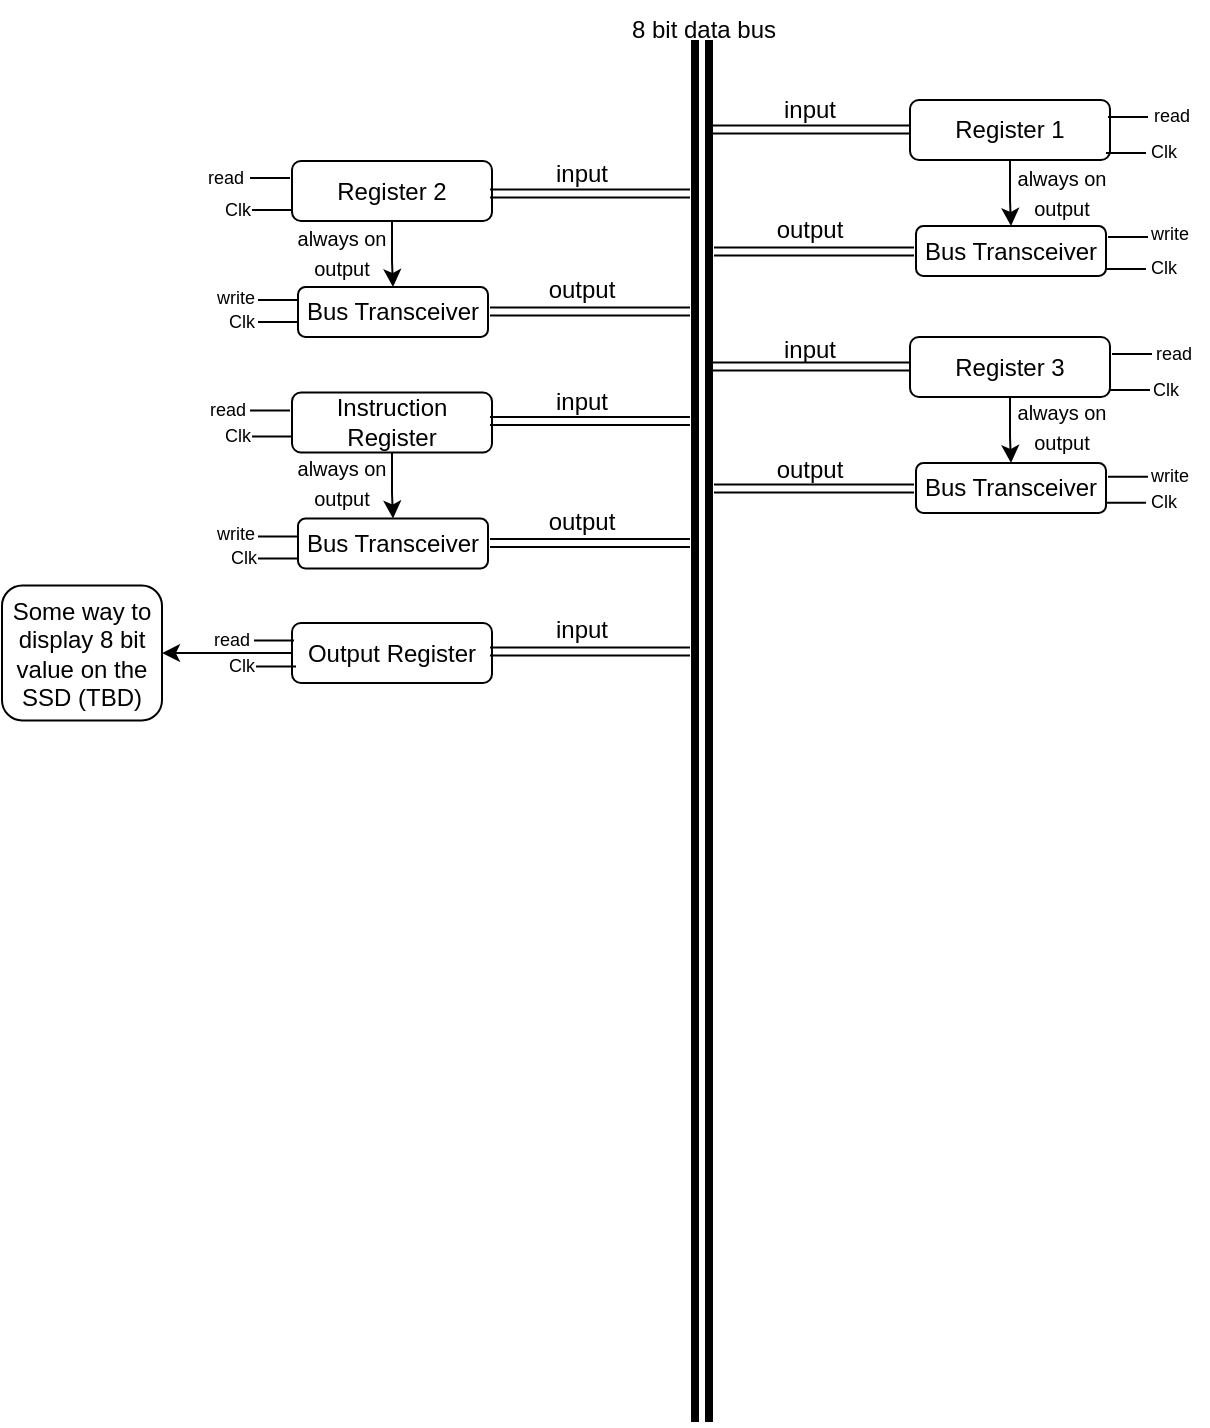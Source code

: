 <mxfile version="26.0.16">
  <diagram name="Page-1" id="tEEU3MfRf6Xgce31HGKK">
    <mxGraphModel dx="663" dy="393" grid="1" gridSize="10" guides="1" tooltips="1" connect="1" arrows="1" fold="1" page="1" pageScale="1" pageWidth="827" pageHeight="1169" math="0" shadow="0">
      <root>
        <mxCell id="0" />
        <mxCell id="1" parent="0" />
        <mxCell id="Xl67diWMQrAPVDYZNk1t-17" value="" style="shape=link;html=1;rounded=0;strokeWidth=4;" parent="1" edge="1">
          <mxGeometry width="100" relative="1" as="geometry">
            <mxPoint x="360" y="20" as="sourcePoint" />
            <mxPoint x="360" y="711" as="targetPoint" />
          </mxGeometry>
        </mxCell>
        <mxCell id="Xl67diWMQrAPVDYZNk1t-18" value="8 bit data bus" style="text;html=1;align=center;verticalAlign=middle;whiteSpace=wrap;rounded=0;" parent="1" vertex="1">
          <mxGeometry x="316" width="90" height="30" as="geometry" />
        </mxCell>
        <mxCell id="sEh8PZAzqO4pUA3xeIS0-4" value="" style="edgeStyle=orthogonalEdgeStyle;rounded=0;orthogonalLoop=1;jettySize=auto;html=1;" edge="1" parent="1" source="YqJ4mDumZ-eMTZq-kE3I-2" target="sEh8PZAzqO4pUA3xeIS0-3">
          <mxGeometry relative="1" as="geometry" />
        </mxCell>
        <mxCell id="YqJ4mDumZ-eMTZq-kE3I-2" value="Register 1" style="rounded=1;whiteSpace=wrap;html=1;" parent="1" vertex="1">
          <mxGeometry x="464" y="50" width="100" height="30" as="geometry" />
        </mxCell>
        <mxCell id="sEh8PZAzqO4pUA3xeIS0-2" value="" style="shape=link;html=1;rounded=0;" edge="1" parent="1">
          <mxGeometry width="100" relative="1" as="geometry">
            <mxPoint x="364" y="64.75" as="sourcePoint" />
            <mxPoint x="464" y="64.75" as="targetPoint" />
          </mxGeometry>
        </mxCell>
        <mxCell id="sEh8PZAzqO4pUA3xeIS0-3" value="Bus Transceiver" style="whiteSpace=wrap;html=1;rounded=1;" vertex="1" parent="1">
          <mxGeometry x="467" y="113" width="95" height="25" as="geometry" />
        </mxCell>
        <mxCell id="sEh8PZAzqO4pUA3xeIS0-5" value="" style="shape=link;html=1;rounded=0;" edge="1" parent="1">
          <mxGeometry width="100" relative="1" as="geometry">
            <mxPoint x="366" y="125.75" as="sourcePoint" />
            <mxPoint x="466" y="125.75" as="targetPoint" />
          </mxGeometry>
        </mxCell>
        <mxCell id="sEh8PZAzqO4pUA3xeIS0-6" value="" style="edgeStyle=orthogonalEdgeStyle;rounded=0;orthogonalLoop=1;jettySize=auto;html=1;" edge="1" parent="1" source="sEh8PZAzqO4pUA3xeIS0-7" target="sEh8PZAzqO4pUA3xeIS0-8">
          <mxGeometry relative="1" as="geometry" />
        </mxCell>
        <mxCell id="sEh8PZAzqO4pUA3xeIS0-7" value="Register 2" style="rounded=1;whiteSpace=wrap;html=1;" vertex="1" parent="1">
          <mxGeometry x="155" y="80.5" width="100" height="30" as="geometry" />
        </mxCell>
        <mxCell id="sEh8PZAzqO4pUA3xeIS0-8" value="Bus Transceiver" style="whiteSpace=wrap;html=1;rounded=1;" vertex="1" parent="1">
          <mxGeometry x="158" y="143.5" width="95" height="25" as="geometry" />
        </mxCell>
        <mxCell id="sEh8PZAzqO4pUA3xeIS0-9" value="" style="shape=link;html=1;rounded=0;" edge="1" parent="1">
          <mxGeometry width="100" relative="1" as="geometry">
            <mxPoint x="254" y="96.75" as="sourcePoint" />
            <mxPoint x="354" y="96.75" as="targetPoint" />
          </mxGeometry>
        </mxCell>
        <mxCell id="sEh8PZAzqO4pUA3xeIS0-10" value="" style="shape=link;html=1;rounded=0;" edge="1" parent="1">
          <mxGeometry width="100" relative="1" as="geometry">
            <mxPoint x="254" y="155.75" as="sourcePoint" />
            <mxPoint x="354" y="155.75" as="targetPoint" />
          </mxGeometry>
        </mxCell>
        <mxCell id="sEh8PZAzqO4pUA3xeIS0-11" value="" style="edgeStyle=orthogonalEdgeStyle;rounded=0;orthogonalLoop=1;jettySize=auto;html=1;" edge="1" parent="1" source="sEh8PZAzqO4pUA3xeIS0-12" target="sEh8PZAzqO4pUA3xeIS0-14">
          <mxGeometry relative="1" as="geometry" />
        </mxCell>
        <mxCell id="sEh8PZAzqO4pUA3xeIS0-12" value="Register 3" style="rounded=1;whiteSpace=wrap;html=1;" vertex="1" parent="1">
          <mxGeometry x="464" y="168.5" width="100" height="30" as="geometry" />
        </mxCell>
        <mxCell id="sEh8PZAzqO4pUA3xeIS0-13" value="" style="shape=link;html=1;rounded=0;" edge="1" parent="1">
          <mxGeometry width="100" relative="1" as="geometry">
            <mxPoint x="364" y="183.25" as="sourcePoint" />
            <mxPoint x="464" y="183.25" as="targetPoint" />
          </mxGeometry>
        </mxCell>
        <mxCell id="sEh8PZAzqO4pUA3xeIS0-14" value="Bus Transceiver" style="whiteSpace=wrap;html=1;rounded=1;" vertex="1" parent="1">
          <mxGeometry x="467" y="231.5" width="95" height="25" as="geometry" />
        </mxCell>
        <mxCell id="sEh8PZAzqO4pUA3xeIS0-15" value="" style="shape=link;html=1;rounded=0;" edge="1" parent="1">
          <mxGeometry width="100" relative="1" as="geometry">
            <mxPoint x="366" y="244.25" as="sourcePoint" />
            <mxPoint x="466" y="244.25" as="targetPoint" />
          </mxGeometry>
        </mxCell>
        <mxCell id="sEh8PZAzqO4pUA3xeIS0-39" value="" style="edgeStyle=orthogonalEdgeStyle;rounded=0;orthogonalLoop=1;jettySize=auto;html=1;" edge="1" parent="1" source="sEh8PZAzqO4pUA3xeIS0-16" target="sEh8PZAzqO4pUA3xeIS0-38">
          <mxGeometry relative="1" as="geometry" />
        </mxCell>
        <mxCell id="sEh8PZAzqO4pUA3xeIS0-16" value="Output Register" style="rounded=1;whiteSpace=wrap;html=1;" vertex="1" parent="1">
          <mxGeometry x="155" y="311.5" width="100" height="30" as="geometry" />
        </mxCell>
        <mxCell id="sEh8PZAzqO4pUA3xeIS0-17" value="" style="shape=link;html=1;rounded=0;" edge="1" parent="1">
          <mxGeometry width="100" relative="1" as="geometry">
            <mxPoint x="254" y="325.75" as="sourcePoint" />
            <mxPoint x="354" y="325.75" as="targetPoint" />
          </mxGeometry>
        </mxCell>
        <mxCell id="sEh8PZAzqO4pUA3xeIS0-19" value="input" style="text;html=1;align=center;verticalAlign=middle;whiteSpace=wrap;rounded=0;" vertex="1" parent="1">
          <mxGeometry x="270" y="72" width="60" height="30" as="geometry" />
        </mxCell>
        <mxCell id="sEh8PZAzqO4pUA3xeIS0-20" value="input" style="text;html=1;align=center;verticalAlign=middle;whiteSpace=wrap;rounded=0;" vertex="1" parent="1">
          <mxGeometry x="270" y="300" width="60" height="30" as="geometry" />
        </mxCell>
        <mxCell id="sEh8PZAzqO4pUA3xeIS0-21" value="input" style="text;html=1;align=center;verticalAlign=middle;whiteSpace=wrap;rounded=0;" vertex="1" parent="1">
          <mxGeometry x="384" y="40" width="60" height="30" as="geometry" />
        </mxCell>
        <mxCell id="sEh8PZAzqO4pUA3xeIS0-22" value="input" style="text;html=1;align=center;verticalAlign=middle;whiteSpace=wrap;rounded=0;" vertex="1" parent="1">
          <mxGeometry x="384" y="160" width="60" height="30" as="geometry" />
        </mxCell>
        <mxCell id="sEh8PZAzqO4pUA3xeIS0-23" value="output" style="text;html=1;align=center;verticalAlign=middle;whiteSpace=wrap;rounded=0;" vertex="1" parent="1">
          <mxGeometry x="270" y="130" width="60" height="30" as="geometry" />
        </mxCell>
        <mxCell id="sEh8PZAzqO4pUA3xeIS0-24" value="output" style="text;html=1;align=center;verticalAlign=middle;whiteSpace=wrap;rounded=0;" vertex="1" parent="1">
          <mxGeometry x="384" y="100" width="60" height="30" as="geometry" />
        </mxCell>
        <mxCell id="sEh8PZAzqO4pUA3xeIS0-25" value="output" style="text;html=1;align=center;verticalAlign=middle;whiteSpace=wrap;rounded=0;" vertex="1" parent="1">
          <mxGeometry x="384" y="220" width="60" height="30" as="geometry" />
        </mxCell>
        <mxCell id="sEh8PZAzqO4pUA3xeIS0-26" value="&lt;font style=&quot;font-size: 10px;&quot;&gt;always on output&lt;/font&gt;" style="text;html=1;align=center;verticalAlign=middle;whiteSpace=wrap;rounded=0;" vertex="1" parent="1">
          <mxGeometry x="150" y="110.75" width="60" height="29.5" as="geometry" />
        </mxCell>
        <mxCell id="sEh8PZAzqO4pUA3xeIS0-28" value="&lt;font style=&quot;font-size: 10px;&quot;&gt;always on output&lt;/font&gt;" style="text;html=1;align=center;verticalAlign=middle;whiteSpace=wrap;rounded=0;" vertex="1" parent="1">
          <mxGeometry x="510" y="81.25" width="60" height="29.5" as="geometry" />
        </mxCell>
        <mxCell id="sEh8PZAzqO4pUA3xeIS0-29" value="&lt;font style=&quot;font-size: 10px;&quot;&gt;always on output&lt;/font&gt;" style="text;html=1;align=center;verticalAlign=middle;whiteSpace=wrap;rounded=0;" vertex="1" parent="1">
          <mxGeometry x="510" y="198.5" width="60" height="29.5" as="geometry" />
        </mxCell>
        <mxCell id="sEh8PZAzqO4pUA3xeIS0-30" value="" style="edgeStyle=orthogonalEdgeStyle;rounded=0;orthogonalLoop=1;jettySize=auto;html=1;" edge="1" parent="1" source="sEh8PZAzqO4pUA3xeIS0-31" target="sEh8PZAzqO4pUA3xeIS0-32">
          <mxGeometry relative="1" as="geometry" />
        </mxCell>
        <mxCell id="sEh8PZAzqO4pUA3xeIS0-31" value="Instruction Register" style="rounded=1;whiteSpace=wrap;html=1;" vertex="1" parent="1">
          <mxGeometry x="155" y="196.25" width="100" height="30" as="geometry" />
        </mxCell>
        <mxCell id="sEh8PZAzqO4pUA3xeIS0-32" value="Bus Transceiver" style="whiteSpace=wrap;html=1;rounded=1;" vertex="1" parent="1">
          <mxGeometry x="158" y="259.25" width="95" height="25" as="geometry" />
        </mxCell>
        <mxCell id="sEh8PZAzqO4pUA3xeIS0-33" value="" style="shape=link;html=1;rounded=0;" edge="1" parent="1">
          <mxGeometry width="100" relative="1" as="geometry">
            <mxPoint x="254" y="210.5" as="sourcePoint" />
            <mxPoint x="354" y="210.5" as="targetPoint" />
          </mxGeometry>
        </mxCell>
        <mxCell id="sEh8PZAzqO4pUA3xeIS0-34" value="" style="shape=link;html=1;rounded=0;" edge="1" parent="1">
          <mxGeometry width="100" relative="1" as="geometry">
            <mxPoint x="254" y="271.5" as="sourcePoint" />
            <mxPoint x="354" y="271.5" as="targetPoint" />
          </mxGeometry>
        </mxCell>
        <mxCell id="sEh8PZAzqO4pUA3xeIS0-35" value="input" style="text;html=1;align=center;verticalAlign=middle;whiteSpace=wrap;rounded=0;" vertex="1" parent="1">
          <mxGeometry x="270" y="185.75" width="60" height="30" as="geometry" />
        </mxCell>
        <mxCell id="sEh8PZAzqO4pUA3xeIS0-36" value="output" style="text;html=1;align=center;verticalAlign=middle;whiteSpace=wrap;rounded=0;" vertex="1" parent="1">
          <mxGeometry x="270" y="245.75" width="60" height="30" as="geometry" />
        </mxCell>
        <mxCell id="sEh8PZAzqO4pUA3xeIS0-37" value="&lt;font style=&quot;font-size: 10px;&quot;&gt;always on output&lt;/font&gt;" style="text;html=1;align=center;verticalAlign=middle;whiteSpace=wrap;rounded=0;" vertex="1" parent="1">
          <mxGeometry x="150" y="226.5" width="60" height="29.5" as="geometry" />
        </mxCell>
        <mxCell id="sEh8PZAzqO4pUA3xeIS0-38" value="Some way to display 8 bit value on the SSD (TBD)" style="rounded=1;whiteSpace=wrap;html=1;" vertex="1" parent="1">
          <mxGeometry x="10" y="292.75" width="80" height="67.5" as="geometry" />
        </mxCell>
        <mxCell id="sEh8PZAzqO4pUA3xeIS0-41" value="" style="endArrow=none;html=1;rounded=0;" edge="1" parent="1">
          <mxGeometry width="50" height="50" relative="1" as="geometry">
            <mxPoint x="135" y="105" as="sourcePoint" />
            <mxPoint x="155" y="105" as="targetPoint" />
          </mxGeometry>
        </mxCell>
        <mxCell id="sEh8PZAzqO4pUA3xeIS0-42" value="Clk" style="text;html=1;align=center;verticalAlign=middle;whiteSpace=wrap;rounded=0;fontSize=9;" vertex="1" parent="1">
          <mxGeometry x="107" y="95" width="42" height="20" as="geometry" />
        </mxCell>
        <mxCell id="sEh8PZAzqO4pUA3xeIS0-44" value="" style="endArrow=none;html=1;rounded=0;" edge="1" parent="1">
          <mxGeometry width="50" height="50" relative="1" as="geometry">
            <mxPoint x="135" y="218.25" as="sourcePoint" />
            <mxPoint x="155" y="218.25" as="targetPoint" />
          </mxGeometry>
        </mxCell>
        <mxCell id="sEh8PZAzqO4pUA3xeIS0-45" value="Clk" style="text;html=1;align=center;verticalAlign=middle;whiteSpace=wrap;rounded=0;fontSize=9;" vertex="1" parent="1">
          <mxGeometry x="107" y="208.25" width="42" height="20" as="geometry" />
        </mxCell>
        <mxCell id="sEh8PZAzqO4pUA3xeIS0-46" value="" style="endArrow=none;html=1;rounded=0;" edge="1" parent="1">
          <mxGeometry width="50" height="50" relative="1" as="geometry">
            <mxPoint x="138" y="161" as="sourcePoint" />
            <mxPoint x="158" y="161" as="targetPoint" />
          </mxGeometry>
        </mxCell>
        <mxCell id="sEh8PZAzqO4pUA3xeIS0-47" value="Clk" style="text;html=1;align=center;verticalAlign=middle;whiteSpace=wrap;rounded=0;fontSize=9;" vertex="1" parent="1">
          <mxGeometry x="109" y="151" width="42" height="20" as="geometry" />
        </mxCell>
        <mxCell id="sEh8PZAzqO4pUA3xeIS0-48" value="" style="endArrow=none;html=1;rounded=0;" edge="1" parent="1">
          <mxGeometry width="50" height="50" relative="1" as="geometry">
            <mxPoint x="138" y="279.25" as="sourcePoint" />
            <mxPoint x="158" y="279.25" as="targetPoint" />
          </mxGeometry>
        </mxCell>
        <mxCell id="sEh8PZAzqO4pUA3xeIS0-49" value="Clk" style="text;html=1;align=center;verticalAlign=middle;whiteSpace=wrap;rounded=0;fontSize=9;" vertex="1" parent="1">
          <mxGeometry x="110" y="269.25" width="42" height="20" as="geometry" />
        </mxCell>
        <mxCell id="sEh8PZAzqO4pUA3xeIS0-50" value="" style="endArrow=none;html=1;rounded=0;" edge="1" parent="1">
          <mxGeometry width="50" height="50" relative="1" as="geometry">
            <mxPoint x="564" y="195" as="sourcePoint" />
            <mxPoint x="584" y="195" as="targetPoint" />
          </mxGeometry>
        </mxCell>
        <mxCell id="sEh8PZAzqO4pUA3xeIS0-51" value="Clk" style="text;html=1;align=center;verticalAlign=middle;whiteSpace=wrap;rounded=0;fontSize=9;" vertex="1" parent="1">
          <mxGeometry x="575" y="184.5" width="34" height="20" as="geometry" />
        </mxCell>
        <mxCell id="sEh8PZAzqO4pUA3xeIS0-53" value="" style="endArrow=none;html=1;rounded=0;" edge="1" parent="1">
          <mxGeometry width="50" height="50" relative="1" as="geometry">
            <mxPoint x="562" y="251.43" as="sourcePoint" />
            <mxPoint x="582" y="251.43" as="targetPoint" />
          </mxGeometry>
        </mxCell>
        <mxCell id="sEh8PZAzqO4pUA3xeIS0-54" value="Clk" style="text;html=1;align=center;verticalAlign=middle;whiteSpace=wrap;rounded=0;fontSize=9;" vertex="1" parent="1">
          <mxGeometry x="575" y="240.93" width="32" height="20" as="geometry" />
        </mxCell>
        <mxCell id="sEh8PZAzqO4pUA3xeIS0-55" value="" style="endArrow=none;html=1;rounded=0;" edge="1" parent="1">
          <mxGeometry width="50" height="50" relative="1" as="geometry">
            <mxPoint x="562" y="134.5" as="sourcePoint" />
            <mxPoint x="582" y="134.5" as="targetPoint" />
          </mxGeometry>
        </mxCell>
        <mxCell id="sEh8PZAzqO4pUA3xeIS0-56" value="Clk" style="text;html=1;align=center;verticalAlign=middle;whiteSpace=wrap;rounded=0;fontSize=9;" vertex="1" parent="1">
          <mxGeometry x="575" y="124" width="32" height="20" as="geometry" />
        </mxCell>
        <mxCell id="sEh8PZAzqO4pUA3xeIS0-57" value="" style="endArrow=none;html=1;rounded=0;" edge="1" parent="1">
          <mxGeometry width="50" height="50" relative="1" as="geometry">
            <mxPoint x="562" y="76.46" as="sourcePoint" />
            <mxPoint x="582" y="76.46" as="targetPoint" />
          </mxGeometry>
        </mxCell>
        <mxCell id="sEh8PZAzqO4pUA3xeIS0-58" value="Clk" style="text;html=1;align=center;verticalAlign=middle;whiteSpace=wrap;rounded=0;fontSize=9;" vertex="1" parent="1">
          <mxGeometry x="575" y="65.96" width="32" height="20" as="geometry" />
        </mxCell>
        <mxCell id="sEh8PZAzqO4pUA3xeIS0-60" value="" style="endArrow=none;html=1;rounded=0;" edge="1" parent="1">
          <mxGeometry width="50" height="50" relative="1" as="geometry">
            <mxPoint x="134" y="89" as="sourcePoint" />
            <mxPoint x="154" y="89" as="targetPoint" />
          </mxGeometry>
        </mxCell>
        <mxCell id="sEh8PZAzqO4pUA3xeIS0-61" value="read" style="text;html=1;align=center;verticalAlign=middle;whiteSpace=wrap;rounded=0;fontSize=9;" vertex="1" parent="1">
          <mxGeometry x="101" y="79" width="42" height="20" as="geometry" />
        </mxCell>
        <mxCell id="sEh8PZAzqO4pUA3xeIS0-62" value="" style="endArrow=none;html=1;rounded=0;" edge="1" parent="1">
          <mxGeometry width="50" height="50" relative="1" as="geometry">
            <mxPoint x="134" y="205.25" as="sourcePoint" />
            <mxPoint x="154" y="205.25" as="targetPoint" />
          </mxGeometry>
        </mxCell>
        <mxCell id="sEh8PZAzqO4pUA3xeIS0-63" value="read" style="text;html=1;align=center;verticalAlign=middle;whiteSpace=wrap;rounded=0;fontSize=9;" vertex="1" parent="1">
          <mxGeometry x="102" y="195.25" width="42" height="20" as="geometry" />
        </mxCell>
        <mxCell id="sEh8PZAzqO4pUA3xeIS0-64" value="" style="endArrow=none;html=1;rounded=0;" edge="1" parent="1">
          <mxGeometry width="50" height="50" relative="1" as="geometry">
            <mxPoint x="138" y="150" as="sourcePoint" />
            <mxPoint x="158" y="150" as="targetPoint" />
          </mxGeometry>
        </mxCell>
        <mxCell id="sEh8PZAzqO4pUA3xeIS0-65" value="write" style="text;html=1;align=center;verticalAlign=middle;whiteSpace=wrap;rounded=0;fontSize=9;" vertex="1" parent="1">
          <mxGeometry x="106" y="139" width="42" height="20" as="geometry" />
        </mxCell>
        <mxCell id="sEh8PZAzqO4pUA3xeIS0-66" value="" style="endArrow=none;html=1;rounded=0;" edge="1" parent="1">
          <mxGeometry width="50" height="50" relative="1" as="geometry">
            <mxPoint x="138" y="268.25" as="sourcePoint" />
            <mxPoint x="158" y="268.25" as="targetPoint" />
          </mxGeometry>
        </mxCell>
        <mxCell id="sEh8PZAzqO4pUA3xeIS0-67" value="write" style="text;html=1;align=center;verticalAlign=middle;whiteSpace=wrap;rounded=0;fontSize=9;" vertex="1" parent="1">
          <mxGeometry x="106" y="257.25" width="42" height="20" as="geometry" />
        </mxCell>
        <mxCell id="sEh8PZAzqO4pUA3xeIS0-72" value="" style="endArrow=none;html=1;rounded=0;" edge="1" parent="1">
          <mxGeometry width="50" height="50" relative="1" as="geometry">
            <mxPoint x="137" y="333.25" as="sourcePoint" />
            <mxPoint x="157" y="333.25" as="targetPoint" />
          </mxGeometry>
        </mxCell>
        <mxCell id="sEh8PZAzqO4pUA3xeIS0-73" value="Clk" style="text;html=1;align=center;verticalAlign=middle;whiteSpace=wrap;rounded=0;fontSize=9;" vertex="1" parent="1">
          <mxGeometry x="109" y="323.25" width="42" height="20" as="geometry" />
        </mxCell>
        <mxCell id="sEh8PZAzqO4pUA3xeIS0-74" value="" style="endArrow=none;html=1;rounded=0;" edge="1" parent="1">
          <mxGeometry width="50" height="50" relative="1" as="geometry">
            <mxPoint x="136" y="320.25" as="sourcePoint" />
            <mxPoint x="156" y="320.25" as="targetPoint" />
          </mxGeometry>
        </mxCell>
        <mxCell id="sEh8PZAzqO4pUA3xeIS0-75" value="read" style="text;html=1;align=center;verticalAlign=middle;whiteSpace=wrap;rounded=0;fontSize=9;" vertex="1" parent="1">
          <mxGeometry x="104" y="310.25" width="42" height="20" as="geometry" />
        </mxCell>
        <mxCell id="sEh8PZAzqO4pUA3xeIS0-76" value="" style="endArrow=none;html=1;rounded=0;" edge="1" parent="1">
          <mxGeometry width="50" height="50" relative="1" as="geometry">
            <mxPoint x="565" y="177" as="sourcePoint" />
            <mxPoint x="585" y="177" as="targetPoint" />
          </mxGeometry>
        </mxCell>
        <mxCell id="sEh8PZAzqO4pUA3xeIS0-77" value="read" style="text;html=1;align=center;verticalAlign=middle;whiteSpace=wrap;rounded=0;fontSize=9;" vertex="1" parent="1">
          <mxGeometry x="579" y="166.5" width="34" height="20" as="geometry" />
        </mxCell>
        <mxCell id="sEh8PZAzqO4pUA3xeIS0-78" value="" style="endArrow=none;html=1;rounded=0;" edge="1" parent="1">
          <mxGeometry width="50" height="50" relative="1" as="geometry">
            <mxPoint x="563" y="238.43" as="sourcePoint" />
            <mxPoint x="583" y="238.43" as="targetPoint" />
          </mxGeometry>
        </mxCell>
        <mxCell id="sEh8PZAzqO4pUA3xeIS0-79" value="write" style="text;html=1;align=center;verticalAlign=middle;whiteSpace=wrap;rounded=0;fontSize=9;" vertex="1" parent="1">
          <mxGeometry x="578" y="227.93" width="32" height="20" as="geometry" />
        </mxCell>
        <mxCell id="sEh8PZAzqO4pUA3xeIS0-80" value="" style="endArrow=none;html=1;rounded=0;" edge="1" parent="1">
          <mxGeometry width="50" height="50" relative="1" as="geometry">
            <mxPoint x="563" y="118.5" as="sourcePoint" />
            <mxPoint x="583" y="118.5" as="targetPoint" />
          </mxGeometry>
        </mxCell>
        <mxCell id="sEh8PZAzqO4pUA3xeIS0-81" value="write" style="text;html=1;align=center;verticalAlign=middle;whiteSpace=wrap;rounded=0;fontSize=9;" vertex="1" parent="1">
          <mxGeometry x="578" y="107" width="32" height="20" as="geometry" />
        </mxCell>
        <mxCell id="sEh8PZAzqO4pUA3xeIS0-82" value="" style="endArrow=none;html=1;rounded=0;" edge="1" parent="1">
          <mxGeometry width="50" height="50" relative="1" as="geometry">
            <mxPoint x="563" y="58.46" as="sourcePoint" />
            <mxPoint x="583" y="58.46" as="targetPoint" />
          </mxGeometry>
        </mxCell>
        <mxCell id="sEh8PZAzqO4pUA3xeIS0-83" value="read" style="text;html=1;align=center;verticalAlign=middle;whiteSpace=wrap;rounded=0;fontSize=9;" vertex="1" parent="1">
          <mxGeometry x="579" y="47.96" width="32" height="20" as="geometry" />
        </mxCell>
      </root>
    </mxGraphModel>
  </diagram>
</mxfile>
